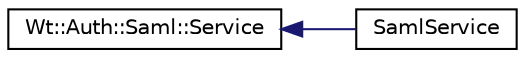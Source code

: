 digraph "Graphical Class Hierarchy"
{
 // LATEX_PDF_SIZE
  edge [fontname="Helvetica",fontsize="10",labelfontname="Helvetica",labelfontsize="10"];
  node [fontname="Helvetica",fontsize="10",shape=record];
  rankdir="LR";
  Node0 [label="Wt::Auth::Saml::Service",height=0.2,width=0.4,color="black", fillcolor="white", style="filled",URL="$classWt_1_1Auth_1_1Saml_1_1Service.html",tooltip="A minimal implementation of a SAML service provider."];
  Node0 -> Node1 [dir="back",color="midnightblue",fontsize="10",style="solid",fontname="Helvetica"];
  Node1 [label="SamlService",height=0.2,width=0.4,color="black", fillcolor="white", style="filled",URL="$classSamlService.html",tooltip=" "];
}
